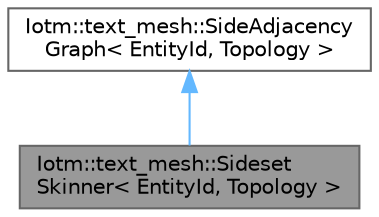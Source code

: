 digraph "Iotm::text_mesh::SidesetSkinner&lt; EntityId, Topology &gt;"
{
 // INTERACTIVE_SVG=YES
 // LATEX_PDF_SIZE
  bgcolor="transparent";
  edge [fontname=Helvetica,fontsize=10,labelfontname=Helvetica,labelfontsize=10];
  node [fontname=Helvetica,fontsize=10,shape=box,height=0.2,width=0.4];
  Node1 [id="Node000001",label="Iotm::text_mesh::Sideset\lSkinner\< EntityId, Topology \>",height=0.2,width=0.4,color="gray40", fillcolor="grey60", style="filled", fontcolor="black",tooltip=" "];
  Node2 -> Node1 [id="edge1_Node000001_Node000002",dir="back",color="steelblue1",style="solid",tooltip=" "];
  Node2 [id="Node000002",label="Iotm::text_mesh::SideAdjacency\lGraph\< EntityId, Topology \>",height=0.2,width=0.4,color="gray40", fillcolor="white", style="filled",URL="$classIotm_1_1text__mesh_1_1SideAdjacencyGraph.html",tooltip=" "];
}
